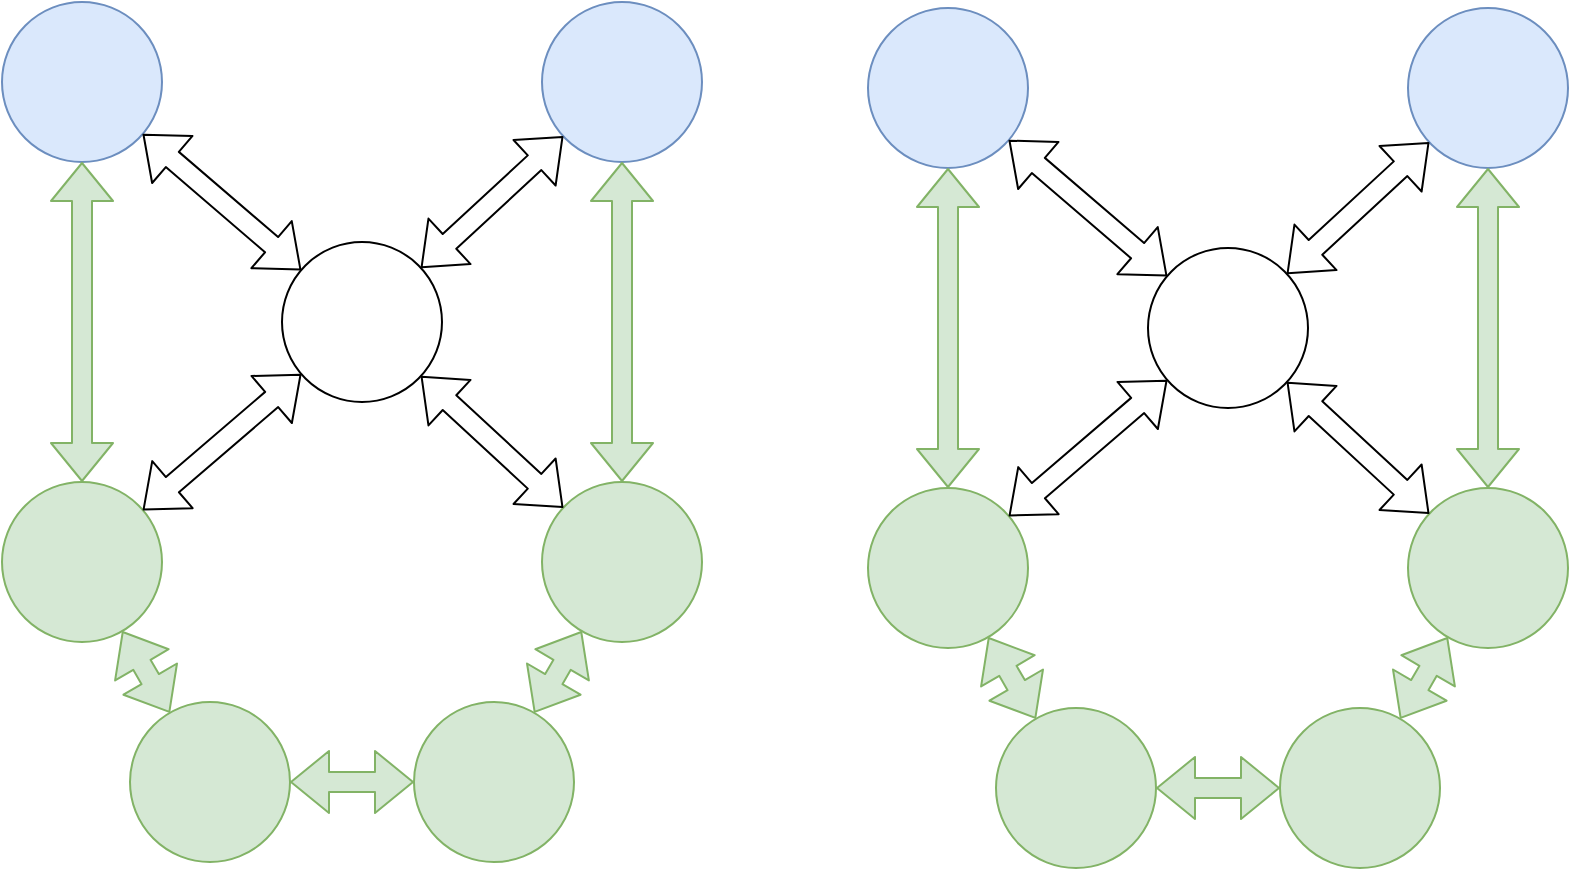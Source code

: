 <mxfile version="14.6.13" type="github">
  <diagram id="z6lxiCS5bTPtnJwJAkri" name="Page-1">
    <mxGraphModel dx="1209" dy="643" grid="0" gridSize="10" guides="1" tooltips="1" connect="1" arrows="1" fold="1" page="0" pageScale="1" pageWidth="827" pageHeight="1169" math="0" shadow="0">
      <root>
        <mxCell id="0" />
        <mxCell id="1" parent="0" />
        <mxCell id="Acn9G3id7ki6_PeFdA2S-1" value="" style="ellipse;whiteSpace=wrap;html=1;aspect=fixed;fillColor=#dae8fc;strokeColor=#6c8ebf;" parent="1" vertex="1">
          <mxGeometry x="170" y="130" width="80" height="80" as="geometry" />
        </mxCell>
        <mxCell id="Acn9G3id7ki6_PeFdA2S-2" value="" style="ellipse;whiteSpace=wrap;html=1;aspect=fixed;fillColor=#d5e8d4;strokeColor=#82b366;" parent="1" vertex="1">
          <mxGeometry x="170" y="370" width="80" height="80" as="geometry" />
        </mxCell>
        <mxCell id="Acn9G3id7ki6_PeFdA2S-3" value="" style="ellipse;whiteSpace=wrap;html=1;aspect=fixed;fillColor=#dae8fc;strokeColor=#6c8ebf;" parent="1" vertex="1">
          <mxGeometry x="440" y="130" width="80" height="80" as="geometry" />
        </mxCell>
        <mxCell id="Acn9G3id7ki6_PeFdA2S-4" value="" style="ellipse;whiteSpace=wrap;html=1;aspect=fixed;fillColor=#d5e8d4;strokeColor=#82b366;" parent="1" vertex="1">
          <mxGeometry x="440" y="370" width="80" height="80" as="geometry" />
        </mxCell>
        <mxCell id="1Ixk-NZFv9qU1EKzr9T6-3" value="" style="shape=image;html=1;verticalAlign=top;verticalLabelPosition=bottom;labelBackgroundColor=#ffffff;imageAspect=0;aspect=fixed;image=https://cdn4.iconfinder.com/data/icons/iconsimple-logotypes/512/android-128.png" vertex="1" parent="1">
          <mxGeometry x="456" y="146" width="48" height="48" as="geometry" />
        </mxCell>
        <mxCell id="1Ixk-NZFv9qU1EKzr9T6-4" value="" style="ellipse;whiteSpace=wrap;html=1;aspect=fixed;" vertex="1" parent="1">
          <mxGeometry x="310" y="250" width="80" height="80" as="geometry" />
        </mxCell>
        <mxCell id="1Ixk-NZFv9qU1EKzr9T6-5" value="" style="shape=flexArrow;endArrow=classic;startArrow=classic;html=1;" edge="1" parent="1" source="1Ixk-NZFv9qU1EKzr9T6-4" target="Acn9G3id7ki6_PeFdA2S-3">
          <mxGeometry width="100" height="100" relative="1" as="geometry">
            <mxPoint x="360" y="380" as="sourcePoint" />
            <mxPoint x="460" y="200" as="targetPoint" />
          </mxGeometry>
        </mxCell>
        <mxCell id="1Ixk-NZFv9qU1EKzr9T6-6" value="" style="shape=flexArrow;endArrow=classic;startArrow=classic;html=1;" edge="1" parent="1" source="1Ixk-NZFv9qU1EKzr9T6-4" target="Acn9G3id7ki6_PeFdA2S-4">
          <mxGeometry width="100" height="100" relative="1" as="geometry">
            <mxPoint x="360" y="300" as="sourcePoint" />
            <mxPoint x="460" y="280" as="targetPoint" />
          </mxGeometry>
        </mxCell>
        <mxCell id="1Ixk-NZFv9qU1EKzr9T6-7" value="" style="shape=flexArrow;endArrow=classic;startArrow=classic;html=1;" edge="1" parent="1" source="Acn9G3id7ki6_PeFdA2S-2" target="1Ixk-NZFv9qU1EKzr9T6-4">
          <mxGeometry width="100" height="100" relative="1" as="geometry">
            <mxPoint x="360" y="380" as="sourcePoint" />
            <mxPoint x="460" y="280" as="targetPoint" />
          </mxGeometry>
        </mxCell>
        <mxCell id="1Ixk-NZFv9qU1EKzr9T6-8" value="" style="shape=flexArrow;endArrow=classic;startArrow=classic;html=1;" edge="1" parent="1" source="1Ixk-NZFv9qU1EKzr9T6-4" target="Acn9G3id7ki6_PeFdA2S-1">
          <mxGeometry width="100" height="100" relative="1" as="geometry">
            <mxPoint x="360" y="380" as="sourcePoint" />
            <mxPoint x="220" y="250" as="targetPoint" />
          </mxGeometry>
        </mxCell>
        <mxCell id="1Ixk-NZFv9qU1EKzr9T6-9" value="" style="shape=flexArrow;endArrow=classic;startArrow=classic;html=1;fillColor=#d5e8d4;strokeColor=#82b366;" edge="1" parent="1" source="Acn9G3id7ki6_PeFdA2S-2" target="Acn9G3id7ki6_PeFdA2S-1">
          <mxGeometry width="100" height="100" relative="1" as="geometry">
            <mxPoint x="360" y="380" as="sourcePoint" />
            <mxPoint x="170" y="270" as="targetPoint" />
          </mxGeometry>
        </mxCell>
        <mxCell id="1Ixk-NZFv9qU1EKzr9T6-10" value="" style="shape=flexArrow;endArrow=classic;startArrow=classic;html=1;fillColor=#d5e8d4;strokeColor=#82b366;" edge="1" parent="1" source="Acn9G3id7ki6_PeFdA2S-4" target="Acn9G3id7ki6_PeFdA2S-3">
          <mxGeometry width="100" height="100" relative="1" as="geometry">
            <mxPoint x="360" y="380" as="sourcePoint" />
            <mxPoint x="460" y="280" as="targetPoint" />
          </mxGeometry>
        </mxCell>
        <mxCell id="1Ixk-NZFv9qU1EKzr9T6-12" value="" style="shape=image;html=1;verticalAlign=top;verticalLabelPosition=bottom;labelBackgroundColor=#ffffff;imageAspect=0;aspect=fixed;image=https://cdn3.iconfinder.com/data/icons/geek-3/24/R2D2_star_wars_droid_robot-128.png" vertex="1" parent="1">
          <mxGeometry x="186" y="146" width="48" height="48" as="geometry" />
        </mxCell>
        <mxCell id="1Ixk-NZFv9qU1EKzr9T6-13" value="" style="ellipse;whiteSpace=wrap;html=1;aspect=fixed;fillColor=#d5e8d4;strokeColor=#82b366;" vertex="1" parent="1">
          <mxGeometry x="234" y="480" width="80" height="80" as="geometry" />
        </mxCell>
        <mxCell id="1Ixk-NZFv9qU1EKzr9T6-14" value="" style="ellipse;whiteSpace=wrap;html=1;aspect=fixed;fillColor=#d5e8d4;strokeColor=#82b366;" vertex="1" parent="1">
          <mxGeometry x="376" y="480" width="80" height="80" as="geometry" />
        </mxCell>
        <mxCell id="1Ixk-NZFv9qU1EKzr9T6-15" value="" style="shape=flexArrow;endArrow=classic;startArrow=classic;html=1;fillColor=#d5e8d4;strokeColor=#82b366;" edge="1" parent="1" source="1Ixk-NZFv9qU1EKzr9T6-13" target="Acn9G3id7ki6_PeFdA2S-2">
          <mxGeometry width="100" height="100" relative="1" as="geometry">
            <mxPoint x="360" y="380" as="sourcePoint" />
            <mxPoint x="460" y="280" as="targetPoint" />
          </mxGeometry>
        </mxCell>
        <mxCell id="1Ixk-NZFv9qU1EKzr9T6-16" value="" style="shape=flexArrow;endArrow=classic;startArrow=classic;html=1;fillColor=#d5e8d4;strokeColor=#82b366;" edge="1" parent="1" source="1Ixk-NZFv9qU1EKzr9T6-14" target="Acn9G3id7ki6_PeFdA2S-4">
          <mxGeometry width="100" height="100" relative="1" as="geometry">
            <mxPoint x="360" y="380" as="sourcePoint" />
            <mxPoint x="460" y="280" as="targetPoint" />
          </mxGeometry>
        </mxCell>
        <mxCell id="1Ixk-NZFv9qU1EKzr9T6-17" value="" style="shape=flexArrow;endArrow=classic;startArrow=classic;html=1;fillColor=#d5e8d4;strokeColor=#82b366;" edge="1" parent="1" source="1Ixk-NZFv9qU1EKzr9T6-13" target="1Ixk-NZFv9qU1EKzr9T6-14">
          <mxGeometry width="100" height="100" relative="1" as="geometry">
            <mxPoint x="360" y="380" as="sourcePoint" />
            <mxPoint x="460" y="280" as="targetPoint" />
          </mxGeometry>
        </mxCell>
        <mxCell id="1Ixk-NZFv9qU1EKzr9T6-18" value="" style="ellipse;whiteSpace=wrap;html=1;aspect=fixed;fillColor=#dae8fc;strokeColor=#6c8ebf;" vertex="1" parent="1">
          <mxGeometry x="603" y="133" width="80" height="80" as="geometry" />
        </mxCell>
        <mxCell id="1Ixk-NZFv9qU1EKzr9T6-19" value="" style="ellipse;whiteSpace=wrap;html=1;aspect=fixed;fillColor=#d5e8d4;strokeColor=#82b366;" vertex="1" parent="1">
          <mxGeometry x="603" y="373" width="80" height="80" as="geometry" />
        </mxCell>
        <mxCell id="1Ixk-NZFv9qU1EKzr9T6-20" value="" style="ellipse;whiteSpace=wrap;html=1;aspect=fixed;fillColor=#dae8fc;strokeColor=#6c8ebf;" vertex="1" parent="1">
          <mxGeometry x="873" y="133" width="80" height="80" as="geometry" />
        </mxCell>
        <mxCell id="1Ixk-NZFv9qU1EKzr9T6-21" value="" style="ellipse;whiteSpace=wrap;html=1;aspect=fixed;fillColor=#d5e8d4;strokeColor=#82b366;" vertex="1" parent="1">
          <mxGeometry x="873" y="373" width="80" height="80" as="geometry" />
        </mxCell>
        <mxCell id="1Ixk-NZFv9qU1EKzr9T6-22" value="" style="shape=image;html=1;verticalAlign=top;verticalLabelPosition=bottom;labelBackgroundColor=#ffffff;imageAspect=0;aspect=fixed;image=https://cdn4.iconfinder.com/data/icons/iconsimple-logotypes/512/android-128.png" vertex="1" parent="1">
          <mxGeometry x="619" y="389" width="48" height="48" as="geometry" />
        </mxCell>
        <mxCell id="1Ixk-NZFv9qU1EKzr9T6-23" value="" style="ellipse;whiteSpace=wrap;html=1;aspect=fixed;" vertex="1" parent="1">
          <mxGeometry x="743" y="253" width="80" height="80" as="geometry" />
        </mxCell>
        <mxCell id="1Ixk-NZFv9qU1EKzr9T6-24" value="" style="shape=flexArrow;endArrow=classic;startArrow=classic;html=1;" edge="1" parent="1" source="1Ixk-NZFv9qU1EKzr9T6-23" target="1Ixk-NZFv9qU1EKzr9T6-20">
          <mxGeometry width="100" height="100" relative="1" as="geometry">
            <mxPoint x="793" y="383" as="sourcePoint" />
            <mxPoint x="893" y="203" as="targetPoint" />
          </mxGeometry>
        </mxCell>
        <mxCell id="1Ixk-NZFv9qU1EKzr9T6-25" value="" style="shape=flexArrow;endArrow=classic;startArrow=classic;html=1;" edge="1" parent="1" source="1Ixk-NZFv9qU1EKzr9T6-23" target="1Ixk-NZFv9qU1EKzr9T6-21">
          <mxGeometry width="100" height="100" relative="1" as="geometry">
            <mxPoint x="793" y="303" as="sourcePoint" />
            <mxPoint x="893" y="283" as="targetPoint" />
          </mxGeometry>
        </mxCell>
        <mxCell id="1Ixk-NZFv9qU1EKzr9T6-26" value="" style="shape=flexArrow;endArrow=classic;startArrow=classic;html=1;" edge="1" parent="1" source="1Ixk-NZFv9qU1EKzr9T6-19" target="1Ixk-NZFv9qU1EKzr9T6-23">
          <mxGeometry width="100" height="100" relative="1" as="geometry">
            <mxPoint x="793" y="383" as="sourcePoint" />
            <mxPoint x="893" y="283" as="targetPoint" />
          </mxGeometry>
        </mxCell>
        <mxCell id="1Ixk-NZFv9qU1EKzr9T6-27" value="" style="shape=flexArrow;endArrow=classic;startArrow=classic;html=1;" edge="1" parent="1" source="1Ixk-NZFv9qU1EKzr9T6-23" target="1Ixk-NZFv9qU1EKzr9T6-18">
          <mxGeometry width="100" height="100" relative="1" as="geometry">
            <mxPoint x="793" y="383" as="sourcePoint" />
            <mxPoint x="653" y="253" as="targetPoint" />
          </mxGeometry>
        </mxCell>
        <mxCell id="1Ixk-NZFv9qU1EKzr9T6-28" value="" style="shape=flexArrow;endArrow=classic;startArrow=classic;html=1;fillColor=#d5e8d4;strokeColor=#82b366;" edge="1" parent="1" source="1Ixk-NZFv9qU1EKzr9T6-19" target="1Ixk-NZFv9qU1EKzr9T6-18">
          <mxGeometry width="100" height="100" relative="1" as="geometry">
            <mxPoint x="793" y="383" as="sourcePoint" />
            <mxPoint x="603" y="273" as="targetPoint" />
          </mxGeometry>
        </mxCell>
        <mxCell id="1Ixk-NZFv9qU1EKzr9T6-29" value="" style="shape=flexArrow;endArrow=classic;startArrow=classic;html=1;fillColor=#d5e8d4;strokeColor=#82b366;" edge="1" parent="1" source="1Ixk-NZFv9qU1EKzr9T6-21" target="1Ixk-NZFv9qU1EKzr9T6-20">
          <mxGeometry width="100" height="100" relative="1" as="geometry">
            <mxPoint x="793" y="383" as="sourcePoint" />
            <mxPoint x="893" y="283" as="targetPoint" />
          </mxGeometry>
        </mxCell>
        <mxCell id="1Ixk-NZFv9qU1EKzr9T6-30" value="" style="shape=image;html=1;verticalAlign=top;verticalLabelPosition=bottom;labelBackgroundColor=#ffffff;imageAspect=0;aspect=fixed;image=https://cdn3.iconfinder.com/data/icons/geek-3/24/R2D2_star_wars_droid_robot-128.png" vertex="1" parent="1">
          <mxGeometry x="889" y="389" width="48" height="48" as="geometry" />
        </mxCell>
        <mxCell id="1Ixk-NZFv9qU1EKzr9T6-31" value="" style="ellipse;whiteSpace=wrap;html=1;aspect=fixed;fillColor=#d5e8d4;strokeColor=#82b366;" vertex="1" parent="1">
          <mxGeometry x="667" y="483" width="80" height="80" as="geometry" />
        </mxCell>
        <mxCell id="1Ixk-NZFv9qU1EKzr9T6-32" value="" style="ellipse;whiteSpace=wrap;html=1;aspect=fixed;fillColor=#d5e8d4;strokeColor=#82b366;" vertex="1" parent="1">
          <mxGeometry x="809" y="483" width="80" height="80" as="geometry" />
        </mxCell>
        <mxCell id="1Ixk-NZFv9qU1EKzr9T6-33" value="" style="shape=flexArrow;endArrow=classic;startArrow=classic;html=1;fillColor=#d5e8d4;strokeColor=#82b366;" edge="1" parent="1" source="1Ixk-NZFv9qU1EKzr9T6-31" target="1Ixk-NZFv9qU1EKzr9T6-19">
          <mxGeometry width="100" height="100" relative="1" as="geometry">
            <mxPoint x="793" y="383" as="sourcePoint" />
            <mxPoint x="893" y="283" as="targetPoint" />
          </mxGeometry>
        </mxCell>
        <mxCell id="1Ixk-NZFv9qU1EKzr9T6-34" value="" style="shape=flexArrow;endArrow=classic;startArrow=classic;html=1;fillColor=#d5e8d4;strokeColor=#82b366;" edge="1" parent="1" source="1Ixk-NZFv9qU1EKzr9T6-32" target="1Ixk-NZFv9qU1EKzr9T6-21">
          <mxGeometry width="100" height="100" relative="1" as="geometry">
            <mxPoint x="793" y="383" as="sourcePoint" />
            <mxPoint x="893" y="283" as="targetPoint" />
          </mxGeometry>
        </mxCell>
        <mxCell id="1Ixk-NZFv9qU1EKzr9T6-35" value="" style="shape=flexArrow;endArrow=classic;startArrow=classic;html=1;fillColor=#d5e8d4;strokeColor=#82b366;" edge="1" parent="1" source="1Ixk-NZFv9qU1EKzr9T6-31" target="1Ixk-NZFv9qU1EKzr9T6-32">
          <mxGeometry width="100" height="100" relative="1" as="geometry">
            <mxPoint x="793" y="383" as="sourcePoint" />
            <mxPoint x="893" y="283" as="targetPoint" />
          </mxGeometry>
        </mxCell>
      </root>
    </mxGraphModel>
  </diagram>
</mxfile>
